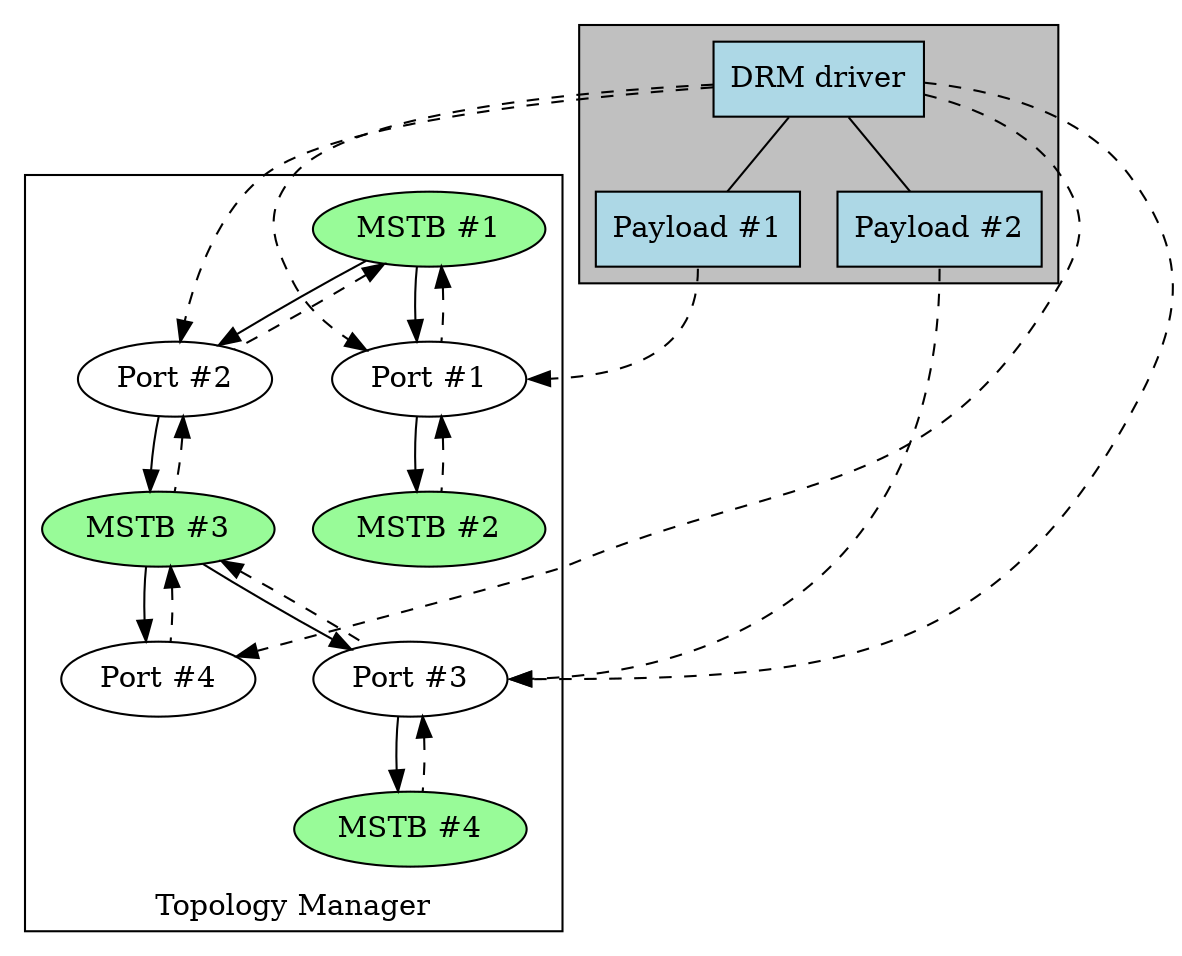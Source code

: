 digraph T {
    /* Make sure our payloads are always drawn below the woke driver node */
    subgraph cluster_driver {
        fillcolor = grey;
        style = filled;
        driver -> {payload1, payload2} [dir=none];
    }

    /* Driver malloc references */
    edge [style=dashed];
    driver -> port1;
    driver -> port2;
    driver -> port3:e;
    driver -> port4;

    payload1:s -> port1:e;
    payload2:s -> port3:e;
    edge [style=""];

    subgraph cluster_topology {
        label="Topology Manager";
        labelloc=bottom;

        /* Topology references */
        mstb1 -> {port1, port2};
        port1 -> mstb2;
        port2 -> mstb3 -> {port3, port4};
        port3 -> mstb4;

        /* Malloc references */
        edge [style=dashed;dir=back];
        mstb1 -> {port1, port2};
        port1 -> mstb2;
        port2 -> mstb3 -> {port3, port4};
        port3 -> mstb4;
    }

    driver [label="DRM driver";style=filled;shape=box;fillcolor=lightblue];

    payload1 [label="Payload #1";style=filled;shape=box;fillcolor=lightblue];
    payload2 [label="Payload #2";style=filled;shape=box;fillcolor=lightblue];

    mstb1 [label="MSTB #1";style=filled;fillcolor=palegreen;shape=oval];
    mstb2 [label="MSTB #2";style=filled;fillcolor=palegreen;shape=oval];
    mstb3 [label="MSTB #3";style=filled;fillcolor=palegreen;shape=oval];
    mstb4 [label="MSTB #4";style=filled;fillcolor=palegreen;shape=oval];

    port1 [label="Port #1";shape=oval];
    port2 [label="Port #2";shape=oval];
    port3 [label="Port #3";shape=oval];
    port4 [label="Port #4";shape=oval];
}
